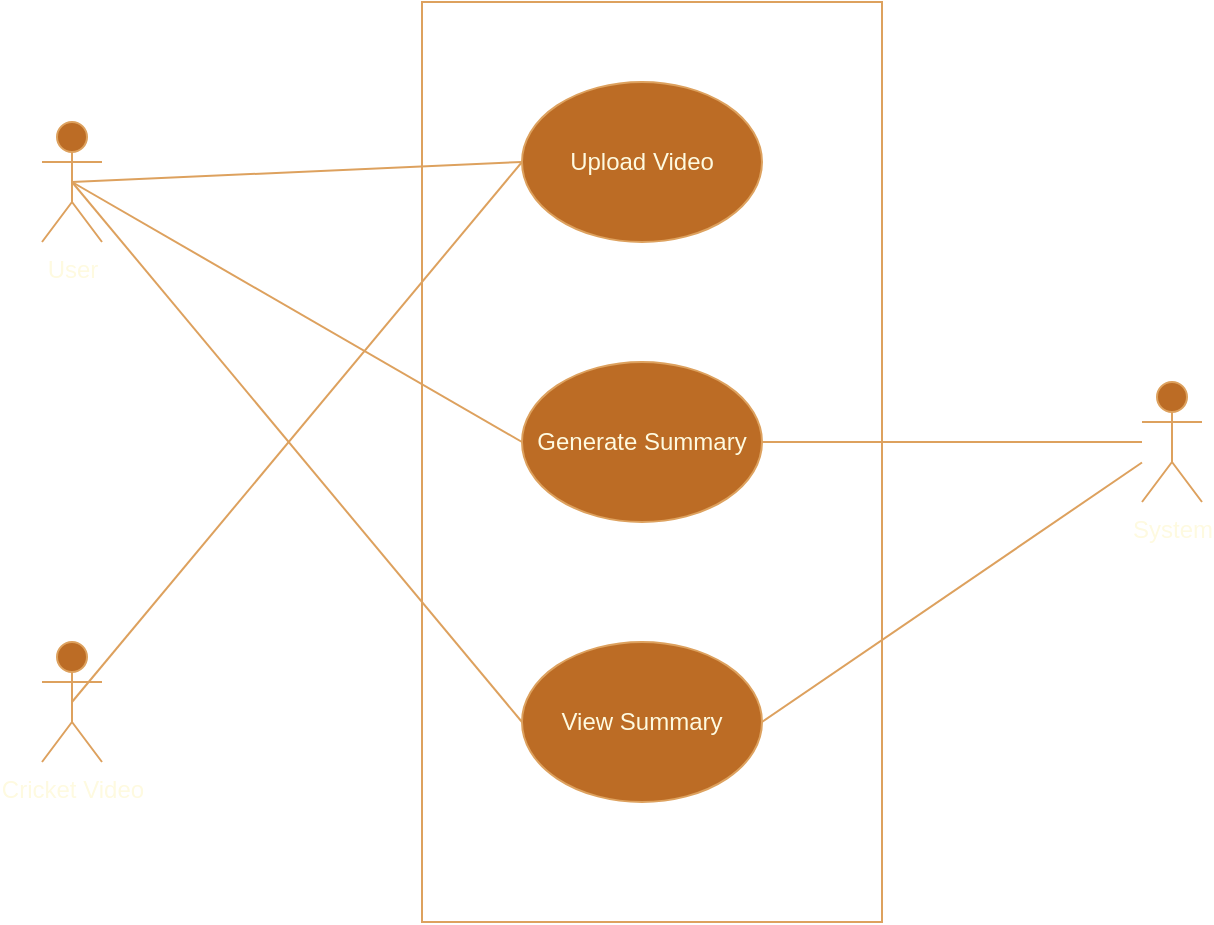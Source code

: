 <mxfile version="24.2.3" type="github">
  <diagram name="Page-1" id="zjRYuZbYbPO0s9dTV6ci">
    <mxGraphModel dx="934" dy="494" grid="1" gridSize="10" guides="1" tooltips="1" connect="1" arrows="1" fold="1" page="1" pageScale="1" pageWidth="850" pageHeight="1100" math="0" shadow="0">
      <root>
        <mxCell id="0" />
        <mxCell id="1" parent="0" />
        <mxCell id="iyKS1dCqW0eETKhroLW5-1" value="" style="rounded=0;whiteSpace=wrap;html=1;fillColor=none;labelBackgroundColor=none;strokeColor=#DDA15E;fontColor=#FEFAE0;" vertex="1" parent="1">
          <mxGeometry x="310" y="140" width="230" height="460" as="geometry" />
        </mxCell>
        <mxCell id="iyKS1dCqW0eETKhroLW5-2" value="User" style="shape=umlActor;verticalLabelPosition=bottom;verticalAlign=top;html=1;outlineConnect=0;rounded=0;labelBackgroundColor=none;fillColor=#BC6C25;strokeColor=#DDA15E;fontColor=#FEFAE0;" vertex="1" parent="1">
          <mxGeometry x="120" y="200" width="30" height="60" as="geometry" />
        </mxCell>
        <mxCell id="iyKS1dCqW0eETKhroLW5-3" value="Cricket Video" style="shape=umlActor;verticalLabelPosition=bottom;verticalAlign=top;html=1;outlineConnect=0;rounded=0;labelBackgroundColor=none;fillColor=#BC6C25;strokeColor=#DDA15E;fontColor=#FEFAE0;" vertex="1" parent="1">
          <mxGeometry x="120" y="460" width="30" height="60" as="geometry" />
        </mxCell>
        <mxCell id="iyKS1dCqW0eETKhroLW5-4" value="Upload Video" style="ellipse;whiteSpace=wrap;html=1;rounded=0;labelBackgroundColor=none;fillColor=#BC6C25;strokeColor=#DDA15E;fontColor=#FEFAE0;" vertex="1" parent="1">
          <mxGeometry x="360" y="180" width="120" height="80" as="geometry" />
        </mxCell>
        <mxCell id="iyKS1dCqW0eETKhroLW5-5" value="Generate Summary" style="ellipse;whiteSpace=wrap;html=1;rounded=0;labelBackgroundColor=none;fillColor=#BC6C25;strokeColor=#DDA15E;fontColor=#FEFAE0;" vertex="1" parent="1">
          <mxGeometry x="360" y="320" width="120" height="80" as="geometry" />
        </mxCell>
        <mxCell id="iyKS1dCqW0eETKhroLW5-6" value="View Summary" style="ellipse;whiteSpace=wrap;html=1;rounded=0;labelBackgroundColor=none;fillColor=#BC6C25;strokeColor=#DDA15E;fontColor=#FEFAE0;" vertex="1" parent="1">
          <mxGeometry x="360" y="460" width="120" height="80" as="geometry" />
        </mxCell>
        <mxCell id="iyKS1dCqW0eETKhroLW5-7" value="" style="endArrow=none;html=1;rounded=0;entryX=0;entryY=0.5;entryDx=0;entryDy=0;labelBackgroundColor=none;strokeColor=#DDA15E;fontColor=default;" edge="1" parent="1" target="iyKS1dCqW0eETKhroLW5-4">
          <mxGeometry width="50" height="50" relative="1" as="geometry">
            <mxPoint x="135" y="230" as="sourcePoint" />
            <mxPoint x="380" y="430" as="targetPoint" />
          </mxGeometry>
        </mxCell>
        <mxCell id="iyKS1dCqW0eETKhroLW5-9" value="" style="endArrow=none;html=1;rounded=0;entryX=0;entryY=0.5;entryDx=0;entryDy=0;exitX=0.5;exitY=0.5;exitDx=0;exitDy=0;exitPerimeter=0;labelBackgroundColor=none;strokeColor=#DDA15E;fontColor=default;" edge="1" parent="1" source="iyKS1dCqW0eETKhroLW5-2" target="iyKS1dCqW0eETKhroLW5-5">
          <mxGeometry width="50" height="50" relative="1" as="geometry">
            <mxPoint x="160" y="240" as="sourcePoint" />
            <mxPoint x="200" y="320" as="targetPoint" />
          </mxGeometry>
        </mxCell>
        <mxCell id="iyKS1dCqW0eETKhroLW5-10" value="" style="endArrow=none;html=1;rounded=0;entryX=0;entryY=0.5;entryDx=0;entryDy=0;exitX=0.5;exitY=0.5;exitDx=0;exitDy=0;exitPerimeter=0;labelBackgroundColor=none;strokeColor=#DDA15E;fontColor=default;" edge="1" parent="1" source="iyKS1dCqW0eETKhroLW5-2" target="iyKS1dCqW0eETKhroLW5-6">
          <mxGeometry width="50" height="50" relative="1" as="geometry">
            <mxPoint x="160" y="380" as="sourcePoint" />
            <mxPoint x="210" y="330" as="targetPoint" />
          </mxGeometry>
        </mxCell>
        <mxCell id="iyKS1dCqW0eETKhroLW5-11" value="" style="endArrow=none;html=1;rounded=0;exitX=0.5;exitY=0.5;exitDx=0;exitDy=0;exitPerimeter=0;entryX=0;entryY=0.5;entryDx=0;entryDy=0;labelBackgroundColor=none;strokeColor=#DDA15E;fontColor=default;" edge="1" parent="1" source="iyKS1dCqW0eETKhroLW5-3" target="iyKS1dCqW0eETKhroLW5-4">
          <mxGeometry width="50" height="50" relative="1" as="geometry">
            <mxPoint x="330" y="480" as="sourcePoint" />
            <mxPoint x="380" y="430" as="targetPoint" />
          </mxGeometry>
        </mxCell>
        <mxCell id="iyKS1dCqW0eETKhroLW5-12" value="System" style="shape=umlActor;verticalLabelPosition=bottom;verticalAlign=top;html=1;outlineConnect=0;rounded=0;labelBackgroundColor=none;fillColor=#BC6C25;strokeColor=#DDA15E;fontColor=#FEFAE0;" vertex="1" parent="1">
          <mxGeometry x="670" y="330" width="30" height="60" as="geometry" />
        </mxCell>
        <mxCell id="iyKS1dCqW0eETKhroLW5-15" value="" style="endArrow=none;html=1;rounded=0;exitX=1;exitY=0.5;exitDx=0;exitDy=0;labelBackgroundColor=none;strokeColor=#DDA15E;fontColor=default;" edge="1" parent="1" source="iyKS1dCqW0eETKhroLW5-5" target="iyKS1dCqW0eETKhroLW5-12">
          <mxGeometry width="50" height="50" relative="1" as="geometry">
            <mxPoint x="660" y="530" as="sourcePoint" />
            <mxPoint x="710" y="480" as="targetPoint" />
          </mxGeometry>
        </mxCell>
        <mxCell id="iyKS1dCqW0eETKhroLW5-16" value="" style="endArrow=none;html=1;rounded=0;exitX=1;exitY=0.5;exitDx=0;exitDy=0;labelBackgroundColor=none;strokeColor=#DDA15E;fontColor=default;" edge="1" parent="1" source="iyKS1dCqW0eETKhroLW5-6" target="iyKS1dCqW0eETKhroLW5-12">
          <mxGeometry width="50" height="50" relative="1" as="geometry">
            <mxPoint x="570" y="510" as="sourcePoint" />
            <mxPoint x="620" y="460" as="targetPoint" />
          </mxGeometry>
        </mxCell>
      </root>
    </mxGraphModel>
  </diagram>
</mxfile>
